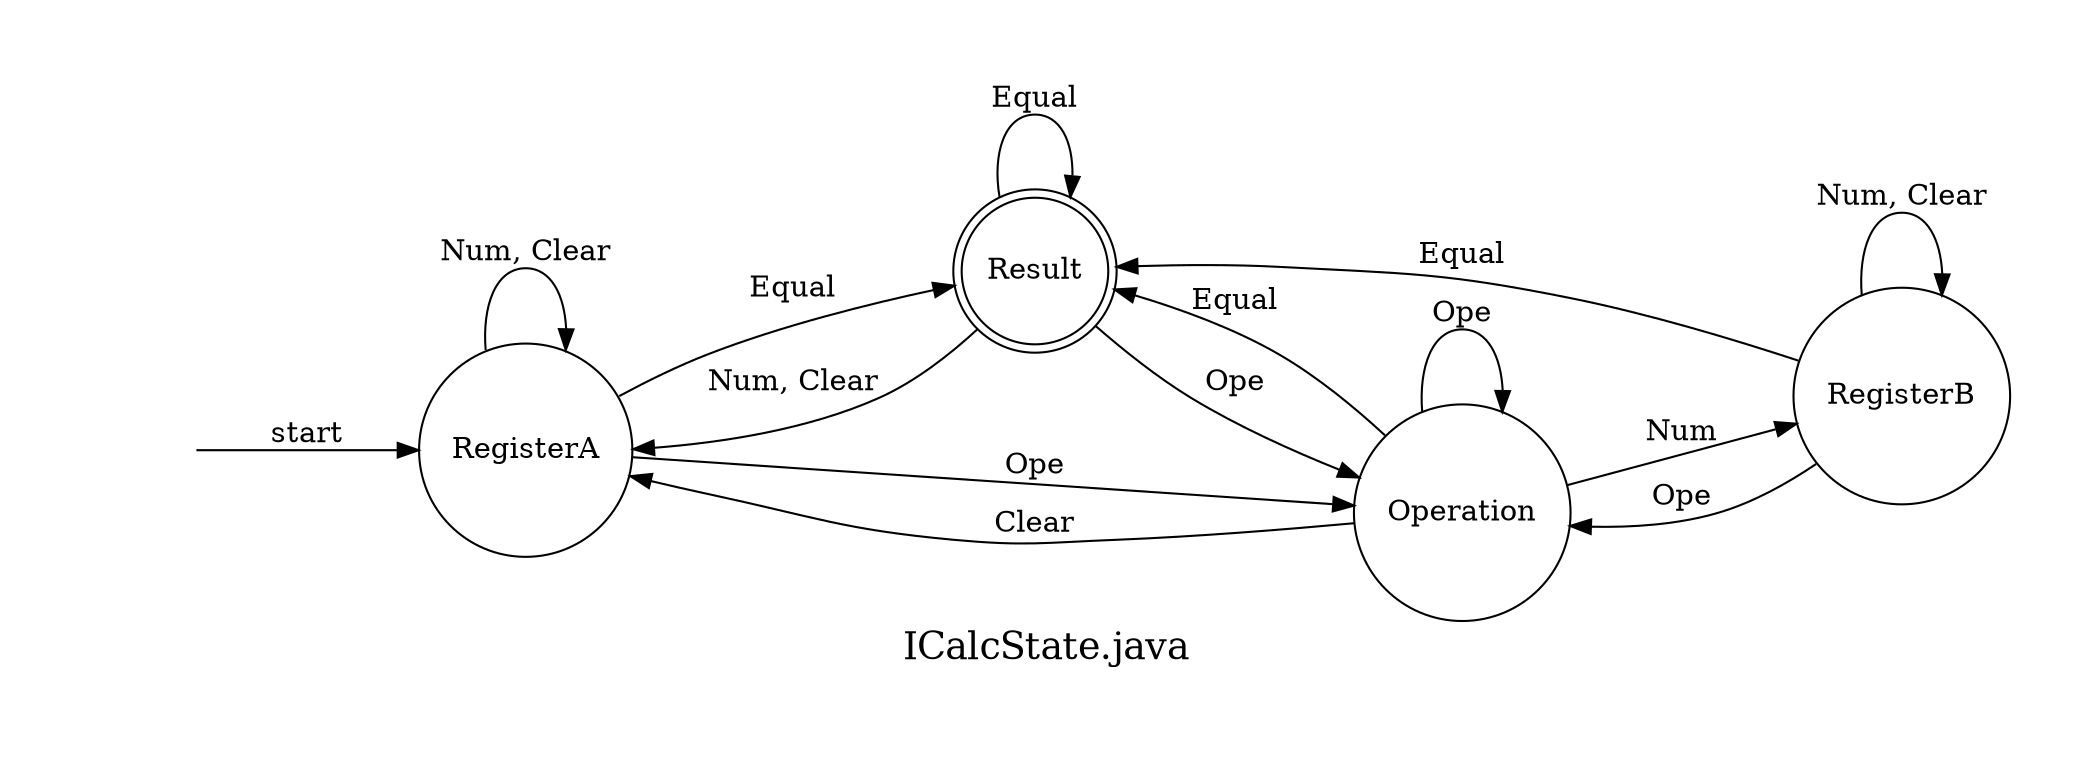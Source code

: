 digraph ICalcSate {

  graph [
    charset = "UTF-8";
    label = "ICalcState.java",
    labelloc = "b",
    labeljust = "c",
    fontsize = 18,
    style = "filled",
    rankdir = LR,
    margin = 0.5,
    splines = spline,
    ranksep = 1.0,
    nodesep = 0.5
  ];

  node [
    fontsize = 14,
    margin = 0.05,
  ];

  empty [label = "" shape = plaintext];
  node [shape = doublecircle]; Result;
  node [shape = circle];

  empty -> RegisterA [label = "start"];

  RegisterA -> Operation [label = "Ope"];
  RegisterA -> RegisterA [label = "Num, Clear"];
  RegisterA -> Result [label = "Equal"];

  Operation -> RegisterA [label = "Clear"];
  Operation -> Operation [label = "Ope"];
  Operation -> RegisterB [label = "Num"];
  Operation -> Result [label = "Equal"];

  RegisterB -> Operation [label = "Ope"];
  RegisterB -> RegisterB [label = "Num, Clear"];
  RegisterB -> Result [label = "Equal"];

  Result -> RegisterA [label = "Num, Clear"];
  Result -> Operation [label = "Ope"];
  Result -> Result [label = "Equal"];

}